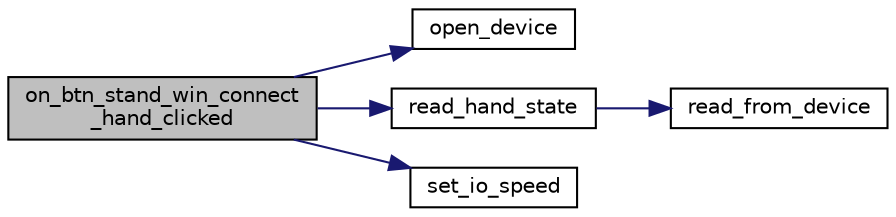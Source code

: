 digraph "on_btn_stand_win_connect_hand_clicked"
{
  edge [fontname="Helvetica",fontsize="10",labelfontname="Helvetica",labelfontsize="10"];
  node [fontname="Helvetica",fontsize="10",shape=record];
  rankdir="LR";
  Node82 [label="on_btn_stand_win_connect\l_hand_clicked",height=0.2,width=0.4,color="black", fillcolor="grey75", style="filled", fontcolor="black"];
  Node82 -> Node83 [color="midnightblue",fontsize="10",style="solid",fontname="Helvetica"];
  Node83 [label="open_device",height=0.2,width=0.4,color="black", fillcolor="white", style="filled",URL="$Hand_8c.html#a9f9f0a7f9864206da40ff2138734bb95",tooltip="Open device for communication. "];
  Node82 -> Node84 [color="midnightblue",fontsize="10",style="solid",fontname="Helvetica"];
  Node84 [label="read_hand_state",height=0.2,width=0.4,color="black", fillcolor="white", style="filled",URL="$main_8c.html#a4dcd2fee715efe4521a6e4ff95af2607",tooltip="Read servo positions from hand. "];
  Node84 -> Node85 [color="midnightblue",fontsize="10",style="solid",fontname="Helvetica"];
  Node85 [label="read_from_device",height=0.2,width=0.4,color="black", fillcolor="white", style="filled",URL="$Hand_8c.html#aa3b99a67181923f3d668d7f2537251d9",tooltip="Reads data from connected device via serial line. "];
  Node82 -> Node86 [color="midnightblue",fontsize="10",style="solid",fontname="Helvetica"];
  Node86 [label="set_io_speed",height=0.2,width=0.4,color="black", fillcolor="white", style="filled",URL="$Hand_8c.html#af89dee82accc54acc7c5c30425de43aa",tooltip="Sets I/O baud rate and RTS, DTR flags. "];
}
